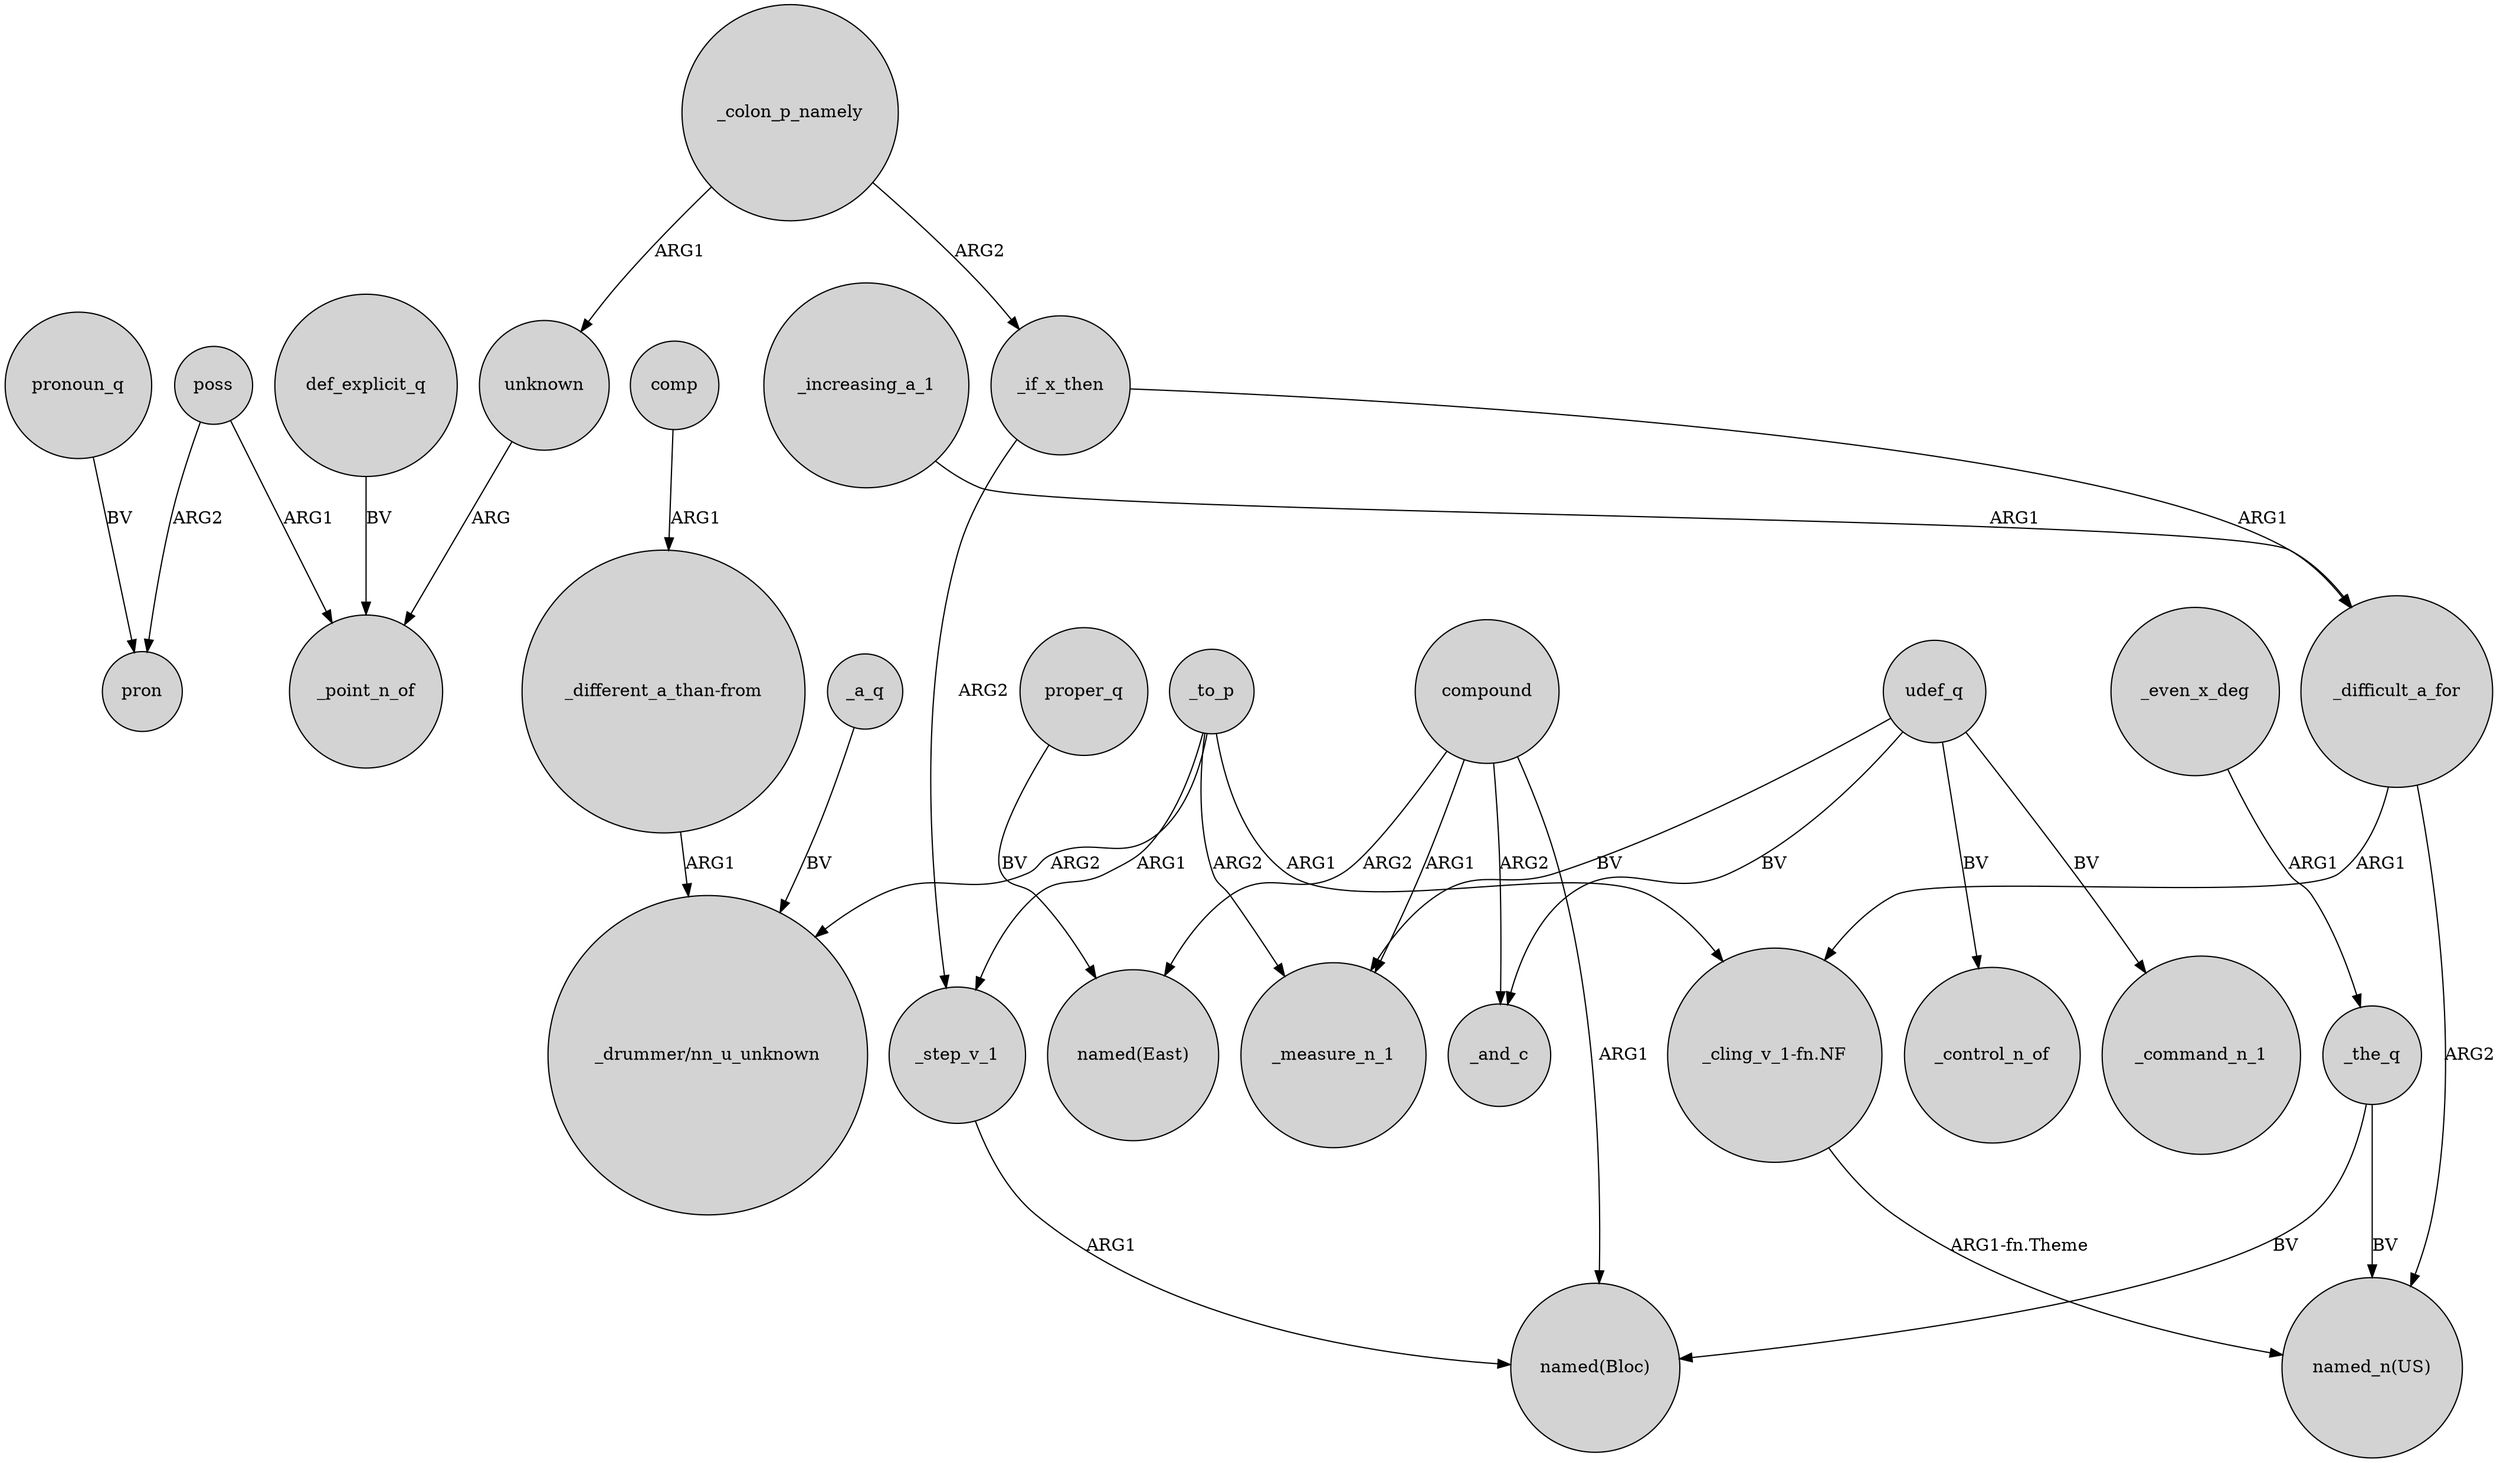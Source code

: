 digraph {
	node [shape=circle style=filled]
	unknown -> _point_n_of [label=ARG]
	_to_p -> _measure_n_1 [label=ARG2]
	udef_q -> _command_n_1 [label=BV]
	"_cling_v_1-fn.NF" -> "named_n(US)" [label="ARG1-fn.Theme"]
	poss -> pron [label=ARG2]
	def_explicit_q -> _point_n_of [label=BV]
	udef_q -> _control_n_of [label=BV]
	poss -> _point_n_of [label=ARG1]
	_to_p -> "_cling_v_1-fn.NF" [label=ARG1]
	_difficult_a_for -> "named_n(US)" [label=ARG2]
	_difficult_a_for -> "_cling_v_1-fn.NF" [label=ARG1]
	_the_q -> "named_n(US)" [label=BV]
	_even_x_deg -> _the_q [label=ARG1]
	compound -> _measure_n_1 [label=ARG1]
	compound -> "named(Bloc)" [label=ARG1]
	pronoun_q -> pron [label=BV]
	_colon_p_namely -> unknown [label=ARG1]
	compound -> _and_c [label=ARG2]
	_increasing_a_1 -> _difficult_a_for [label=ARG1]
	"_different_a_than-from" -> "_drummer/nn_u_unknown" [label=ARG1]
	comp -> "_different_a_than-from" [label=ARG1]
	_step_v_1 -> "named(Bloc)" [label=ARG1]
	_to_p -> "_drummer/nn_u_unknown" [label=ARG2]
	udef_q -> _measure_n_1 [label=BV]
	_the_q -> "named(Bloc)" [label=BV]
	_to_p -> _step_v_1 [label=ARG1]
	_if_x_then -> _difficult_a_for [label=ARG1]
	_colon_p_namely -> _if_x_then [label=ARG2]
	udef_q -> _and_c [label=BV]
	proper_q -> "named(East)" [label=BV]
	_a_q -> "_drummer/nn_u_unknown" [label=BV]
	_if_x_then -> _step_v_1 [label=ARG2]
	compound -> "named(East)" [label=ARG2]
}
